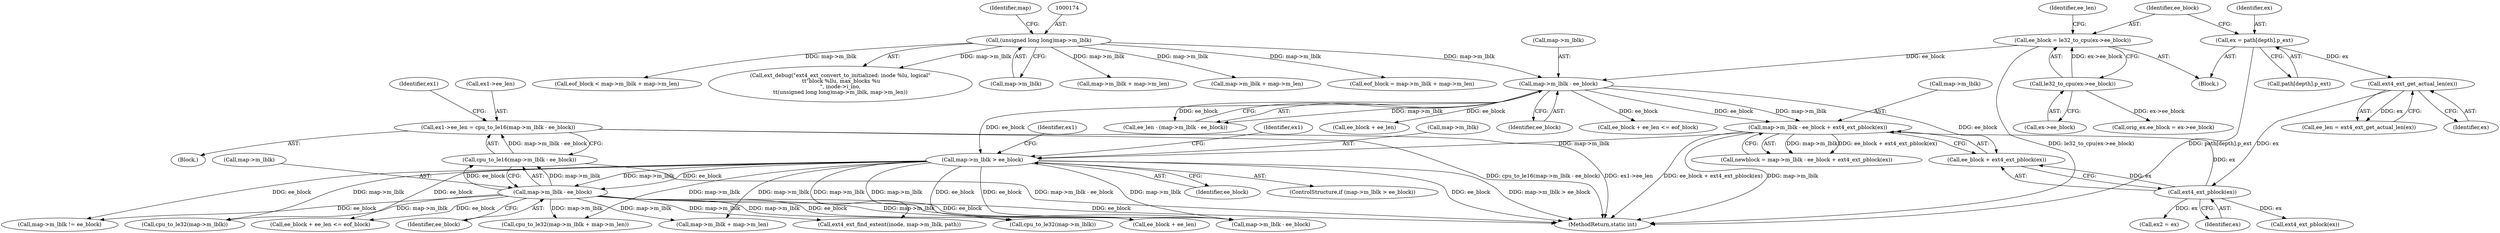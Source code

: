 digraph "0_linux_667eff35a1f56fa74ce98a0c7c29a40adc1ba4e3@pointer" {
"1000360" [label="(Call,ex1->ee_len = cpu_to_le16(map->m_lblk - ee_block))"];
"1000364" [label="(Call,cpu_to_le16(map->m_lblk - ee_block))"];
"1000365" [label="(Call,map->m_lblk - ee_block)"];
"1000351" [label="(Call,map->m_lblk > ee_block)"];
"1000258" [label="(Call,map->m_lblk - ee_block + ext4_ext_pblock(ex))"];
"1000251" [label="(Call,map->m_lblk - ee_block)"];
"1000173" [label="(Call,(unsigned long long)map->m_lblk)"];
"1000237" [label="(Call,ee_block = le32_to_cpu(ex->ee_block))"];
"1000239" [label="(Call,le32_to_cpu(ex->ee_block))"];
"1000264" [label="(Call,ext4_ext_pblock(ex))"];
"1000245" [label="(Call,ext4_ext_get_actual_len(ex))"];
"1000230" [label="(Call,ex = path[depth].p_ext)"];
"1000258" [label="(Call,map->m_lblk - ee_block + ext4_ext_pblock(ex))"];
"1000358" [label="(Identifier,ex1)"];
"1000444" [label="(Call,cpu_to_le32(map->m_lblk))"];
"1000582" [label="(Call,cpu_to_le32(map->m_lblk + map->m_len))"];
"1000240" [label="(Call,ex->ee_block)"];
"1000239" [label="(Call,le32_to_cpu(ex->ee_block))"];
"1000269" [label="(Call,orig_ex.ee_block = ex->ee_block)"];
"1000364" [label="(Call,cpu_to_le16(map->m_lblk - ee_block))"];
"1000136" [label="(Block,)"];
"1000682" [label="(Call,ee_block + ee_len)"];
"1000252" [label="(Call,map->m_lblk)"];
"1000255" [label="(Identifier,ee_block)"];
"1000212" [label="(Call,map->m_lblk + map->m_len)"];
"1000266" [label="(Call,ex2 = ex)"];
"1000371" [label="(Identifier,ex1)"];
"1000262" [label="(Call,ee_block + ext4_ext_pblock(ex))"];
"1000693" [label="(Call,ext4_ext_find_extent(inode, map->m_lblk, path))"];
"1000285" [label="(Call,ext4_ext_pblock(ex))"];
"1000369" [label="(Identifier,ee_block)"];
"1000813" [label="(Call,map->m_lblk - ee_block)"];
"1000755" [label="(Call,map->m_lblk != ee_block)"];
"1000379" [label="(Identifier,ex1)"];
"1000246" [label="(Identifier,ex)"];
"1000289" [label="(Call,ee_block + ee_len <= eof_block)"];
"1000251" [label="(Call,map->m_lblk - ee_block)"];
"1000231" [label="(Identifier,ex)"];
"1000360" [label="(Call,ex1->ee_len = cpu_to_le16(map->m_lblk - ee_block))"];
"1000237" [label="(Call,ee_block = le32_to_cpu(ex->ee_block))"];
"1000249" [label="(Call,ee_len - (map->m_lblk - ee_block))"];
"1000681" [label="(Call,ee_block + ee_len <= eof_block)"];
"1000350" [label="(ControlStructure,if (map->m_lblk > ee_block))"];
"1000203" [label="(Call,map->m_lblk + map->m_len)"];
"1000290" [label="(Call,ee_block + ee_len)"];
"1000210" [label="(Call,eof_block = map->m_lblk + map->m_len)"];
"1000264" [label="(Call,ext4_ext_pblock(ex))"];
"1001006" [label="(MethodReturn,static int)"];
"1000351" [label="(Call,map->m_lblk > ee_block)"];
"1000361" [label="(Call,ex1->ee_len)"];
"1000256" [label="(Call,newblock = map->m_lblk - ee_block + ext4_ext_pblock(ex))"];
"1000366" [label="(Call,map->m_lblk)"];
"1000259" [label="(Call,map->m_lblk)"];
"1000173" [label="(Call,(unsigned long long)map->m_lblk)"];
"1000230" [label="(Call,ex = path[depth].p_ext)"];
"1000365" [label="(Call,map->m_lblk - ee_block)"];
"1000243" [label="(Call,ee_len = ext4_ext_get_actual_len(ex))"];
"1000201" [label="(Call,eof_block < map->m_lblk + map->m_len)"];
"1000232" [label="(Call,path[depth].p_ext)"];
"1000352" [label="(Call,map->m_lblk)"];
"1000828" [label="(Call,cpu_to_le32(map->m_lblk))"];
"1000179" [label="(Identifier,map)"];
"1000265" [label="(Identifier,ex)"];
"1000245" [label="(Call,ext4_ext_get_actual_len(ex))"];
"1000356" [label="(Block,)"];
"1000355" [label="(Identifier,ee_block)"];
"1000175" [label="(Call,map->m_lblk)"];
"1000244" [label="(Identifier,ee_len)"];
"1000168" [label="(Call,ext_debug(\"ext4_ext_convert_to_initialized: inode %lu, logical\"\n \t\t\"block %llu, max_blocks %u\n\", inode->i_ino,\n\t\t(unsigned long long)map->m_lblk, map->m_len))"];
"1000583" [label="(Call,map->m_lblk + map->m_len)"];
"1000238" [label="(Identifier,ee_block)"];
"1000360" -> "1000356"  [label="AST: "];
"1000360" -> "1000364"  [label="CFG: "];
"1000361" -> "1000360"  [label="AST: "];
"1000364" -> "1000360"  [label="AST: "];
"1000371" -> "1000360"  [label="CFG: "];
"1000360" -> "1001006"  [label="DDG: ex1->ee_len"];
"1000360" -> "1001006"  [label="DDG: cpu_to_le16(map->m_lblk - ee_block)"];
"1000364" -> "1000360"  [label="DDG: map->m_lblk - ee_block"];
"1000364" -> "1000365"  [label="CFG: "];
"1000365" -> "1000364"  [label="AST: "];
"1000364" -> "1001006"  [label="DDG: map->m_lblk - ee_block"];
"1000365" -> "1000364"  [label="DDG: map->m_lblk"];
"1000365" -> "1000364"  [label="DDG: ee_block"];
"1000365" -> "1000369"  [label="CFG: "];
"1000366" -> "1000365"  [label="AST: "];
"1000369" -> "1000365"  [label="AST: "];
"1000365" -> "1001006"  [label="DDG: ee_block"];
"1000351" -> "1000365"  [label="DDG: map->m_lblk"];
"1000351" -> "1000365"  [label="DDG: ee_block"];
"1000365" -> "1000444"  [label="DDG: map->m_lblk"];
"1000365" -> "1000582"  [label="DDG: map->m_lblk"];
"1000365" -> "1000583"  [label="DDG: map->m_lblk"];
"1000365" -> "1000681"  [label="DDG: ee_block"];
"1000365" -> "1000682"  [label="DDG: ee_block"];
"1000365" -> "1000693"  [label="DDG: map->m_lblk"];
"1000365" -> "1000755"  [label="DDG: ee_block"];
"1000365" -> "1000813"  [label="DDG: map->m_lblk"];
"1000365" -> "1000813"  [label="DDG: ee_block"];
"1000365" -> "1000828"  [label="DDG: map->m_lblk"];
"1000351" -> "1000350"  [label="AST: "];
"1000351" -> "1000355"  [label="CFG: "];
"1000352" -> "1000351"  [label="AST: "];
"1000355" -> "1000351"  [label="AST: "];
"1000358" -> "1000351"  [label="CFG: "];
"1000379" -> "1000351"  [label="CFG: "];
"1000351" -> "1001006"  [label="DDG: map->m_lblk > ee_block"];
"1000351" -> "1001006"  [label="DDG: ee_block"];
"1000258" -> "1000351"  [label="DDG: map->m_lblk"];
"1000251" -> "1000351"  [label="DDG: ee_block"];
"1000351" -> "1000444"  [label="DDG: map->m_lblk"];
"1000351" -> "1000582"  [label="DDG: map->m_lblk"];
"1000351" -> "1000583"  [label="DDG: map->m_lblk"];
"1000351" -> "1000681"  [label="DDG: ee_block"];
"1000351" -> "1000682"  [label="DDG: ee_block"];
"1000351" -> "1000693"  [label="DDG: map->m_lblk"];
"1000351" -> "1000755"  [label="DDG: ee_block"];
"1000351" -> "1000813"  [label="DDG: map->m_lblk"];
"1000351" -> "1000813"  [label="DDG: ee_block"];
"1000351" -> "1000828"  [label="DDG: map->m_lblk"];
"1000258" -> "1000256"  [label="AST: "];
"1000258" -> "1000262"  [label="CFG: "];
"1000259" -> "1000258"  [label="AST: "];
"1000262" -> "1000258"  [label="AST: "];
"1000256" -> "1000258"  [label="CFG: "];
"1000258" -> "1001006"  [label="DDG: map->m_lblk"];
"1000258" -> "1001006"  [label="DDG: ee_block + ext4_ext_pblock(ex)"];
"1000258" -> "1000256"  [label="DDG: map->m_lblk"];
"1000258" -> "1000256"  [label="DDG: ee_block + ext4_ext_pblock(ex)"];
"1000251" -> "1000258"  [label="DDG: map->m_lblk"];
"1000251" -> "1000258"  [label="DDG: ee_block"];
"1000264" -> "1000258"  [label="DDG: ex"];
"1000251" -> "1000249"  [label="AST: "];
"1000251" -> "1000255"  [label="CFG: "];
"1000252" -> "1000251"  [label="AST: "];
"1000255" -> "1000251"  [label="AST: "];
"1000249" -> "1000251"  [label="CFG: "];
"1000251" -> "1000249"  [label="DDG: map->m_lblk"];
"1000251" -> "1000249"  [label="DDG: ee_block"];
"1000173" -> "1000251"  [label="DDG: map->m_lblk"];
"1000237" -> "1000251"  [label="DDG: ee_block"];
"1000251" -> "1000262"  [label="DDG: ee_block"];
"1000251" -> "1000289"  [label="DDG: ee_block"];
"1000251" -> "1000290"  [label="DDG: ee_block"];
"1000173" -> "1000168"  [label="AST: "];
"1000173" -> "1000175"  [label="CFG: "];
"1000174" -> "1000173"  [label="AST: "];
"1000175" -> "1000173"  [label="AST: "];
"1000179" -> "1000173"  [label="CFG: "];
"1000173" -> "1000168"  [label="DDG: map->m_lblk"];
"1000173" -> "1000201"  [label="DDG: map->m_lblk"];
"1000173" -> "1000203"  [label="DDG: map->m_lblk"];
"1000173" -> "1000210"  [label="DDG: map->m_lblk"];
"1000173" -> "1000212"  [label="DDG: map->m_lblk"];
"1000237" -> "1000136"  [label="AST: "];
"1000237" -> "1000239"  [label="CFG: "];
"1000238" -> "1000237"  [label="AST: "];
"1000239" -> "1000237"  [label="AST: "];
"1000244" -> "1000237"  [label="CFG: "];
"1000237" -> "1001006"  [label="DDG: le32_to_cpu(ex->ee_block)"];
"1000239" -> "1000237"  [label="DDG: ex->ee_block"];
"1000239" -> "1000240"  [label="CFG: "];
"1000240" -> "1000239"  [label="AST: "];
"1000239" -> "1000269"  [label="DDG: ex->ee_block"];
"1000264" -> "1000262"  [label="AST: "];
"1000264" -> "1000265"  [label="CFG: "];
"1000265" -> "1000264"  [label="AST: "];
"1000262" -> "1000264"  [label="CFG: "];
"1000264" -> "1000262"  [label="DDG: ex"];
"1000245" -> "1000264"  [label="DDG: ex"];
"1000264" -> "1000266"  [label="DDG: ex"];
"1000264" -> "1000285"  [label="DDG: ex"];
"1000245" -> "1000243"  [label="AST: "];
"1000245" -> "1000246"  [label="CFG: "];
"1000246" -> "1000245"  [label="AST: "];
"1000243" -> "1000245"  [label="CFG: "];
"1000245" -> "1000243"  [label="DDG: ex"];
"1000230" -> "1000245"  [label="DDG: ex"];
"1000230" -> "1000136"  [label="AST: "];
"1000230" -> "1000232"  [label="CFG: "];
"1000231" -> "1000230"  [label="AST: "];
"1000232" -> "1000230"  [label="AST: "];
"1000238" -> "1000230"  [label="CFG: "];
"1000230" -> "1001006"  [label="DDG: path[depth].p_ext"];
}
